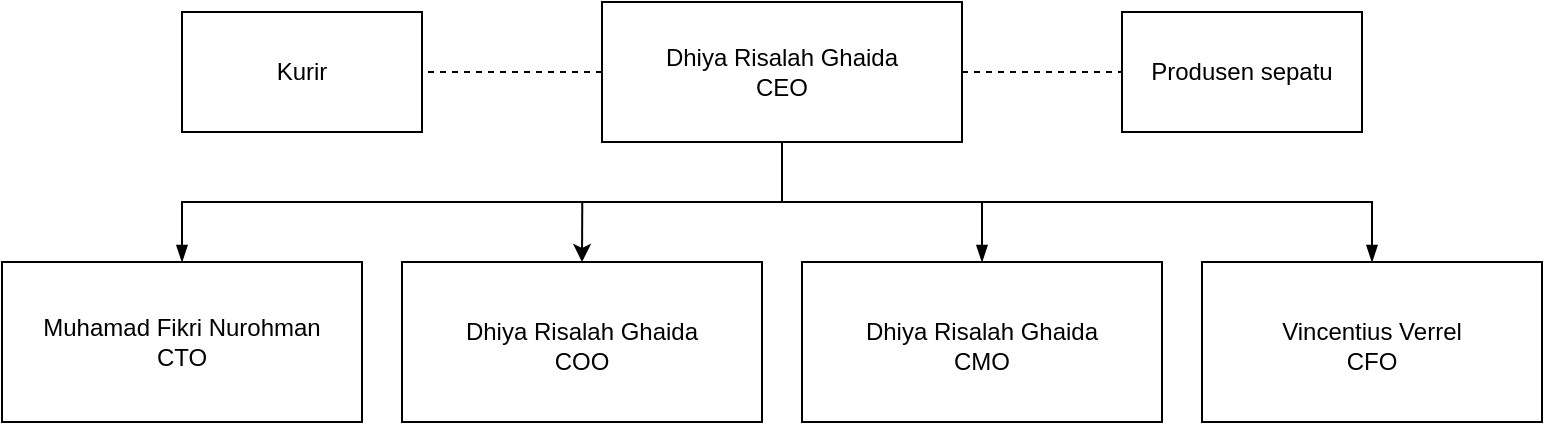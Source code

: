 <mxfile version="15.4.3" type="github">
  <diagram id="prtHgNgQTEPvFCAcTncT" name="Page-1">
    <mxGraphModel dx="834" dy="432" grid="1" gridSize="10" guides="1" tooltips="1" connect="1" arrows="1" fold="1" page="1" pageScale="1" pageWidth="827" pageHeight="1169" math="0" shadow="0">
      <root>
        <mxCell id="0" />
        <mxCell id="1" parent="0" />
        <mxCell id="SEZTkzzxNUXcuObo3p4H-1" style="edgeStyle=orthogonalEdgeStyle;rounded=0;orthogonalLoop=1;jettySize=auto;html=1;exitX=1;exitY=0.5;exitDx=0;exitDy=0;dashed=1;endArrow=none;endFill=0;" edge="1" parent="1" source="dNxyNK7c78bLwvsdeMH5-12">
          <mxGeometry relative="1" as="geometry">
            <mxPoint x="600.0" y="374.897" as="targetPoint" />
          </mxGeometry>
        </mxCell>
        <mxCell id="SEZTkzzxNUXcuObo3p4H-4" style="edgeStyle=orthogonalEdgeStyle;rounded=0;orthogonalLoop=1;jettySize=auto;html=1;exitX=0;exitY=0.5;exitDx=0;exitDy=0;dashed=1;endArrow=none;endFill=0;" edge="1" parent="1" source="dNxyNK7c78bLwvsdeMH5-12" target="SEZTkzzxNUXcuObo3p4H-6">
          <mxGeometry relative="1" as="geometry">
            <mxPoint x="230" y="374.897" as="targetPoint" />
          </mxGeometry>
        </mxCell>
        <UserObject label="" name="Tessa Miller" position="CFO" location="Office 1" email="me@example.com" placeholders="1" link="https://www.draw.io" id="dNxyNK7c78bLwvsdeMH5-12">
          <mxCell style="label;image=https://cdn3.iconfinder.com/data/icons/user-avatars-1/512/users-3-128.png;whiteSpace=wrap;html=1;rounded=0;glass=0;treeMoving=1;treeFolding=1;" parent="1" vertex="1">
            <mxGeometry x="320" y="340" width="180" height="70" as="geometry" />
          </mxCell>
        </UserObject>
        <mxCell id="dNxyNK7c78bLwvsdeMH5-13" value="" style="endArrow=blockThin;endFill=1;fontSize=11;edgeStyle=elbowEdgeStyle;elbow=vertical;rounded=0;" parent="1" source="dNxyNK7c78bLwvsdeMH5-12" target="dNxyNK7c78bLwvsdeMH5-14" edge="1">
          <mxGeometry relative="1" as="geometry" />
        </mxCell>
        <UserObject label="" name="Edward Morrison" position="Brand Manager" location="Office 2" email="me@example.com" placeholders="1" link="https://www.draw.io" id="dNxyNK7c78bLwvsdeMH5-14">
          <mxCell style="label;image=https://cdn3.iconfinder.com/data/icons/user-avatars-1/512/users-10-3-128.png;whiteSpace=wrap;html=1;rounded=0;glass=0;treeFolding=1;treeMoving=1;" parent="1" vertex="1">
            <mxGeometry x="20" y="470" width="180" height="80" as="geometry" />
          </mxCell>
        </UserObject>
        <mxCell id="dNxyNK7c78bLwvsdeMH5-15" value="" style="endArrow=blockThin;endFill=1;fontSize=11;edgeStyle=elbowEdgeStyle;elbow=vertical;rounded=0;" parent="1" source="dNxyNK7c78bLwvsdeMH5-12" target="dNxyNK7c78bLwvsdeMH5-16" edge="1">
          <mxGeometry relative="1" as="geometry" />
        </mxCell>
        <UserObject label="" name="Evan Valet" position="HR Director" location="Office 4" email="me@example.com" placeholders="1" link="https://www.draw.io" id="dNxyNK7c78bLwvsdeMH5-16">
          <mxCell style="label;image=https://cdn3.iconfinder.com/data/icons/user-avatars-1/512/users-9-2-128.png;whiteSpace=wrap;html=1;rounded=0;glass=0;treeFolding=1;treeMoving=1;" parent="1" vertex="1">
            <mxGeometry x="420" y="470" width="180" height="80" as="geometry" />
          </mxCell>
        </UserObject>
        <mxCell id="dNxyNK7c78bLwvsdeMH5-17" value="" style="endArrow=blockThin;endFill=1;fontSize=11;edgeStyle=elbowEdgeStyle;elbow=vertical;rounded=0;" parent="1" source="dNxyNK7c78bLwvsdeMH5-12" target="dNxyNK7c78bLwvsdeMH5-18" edge="1">
          <mxGeometry relative="1" as="geometry" />
        </mxCell>
        <UserObject label="" name="Alison Donovan" position="System Admin" location="Office 3" email="me@example.com" placeholders="1" link="https://www.draw.io" id="dNxyNK7c78bLwvsdeMH5-18">
          <mxCell style="label;image=https://cdn3.iconfinder.com/data/icons/user-avatars-1/512/users-2-128.png;whiteSpace=wrap;html=1;rounded=0;glass=0;" parent="1" vertex="1">
            <mxGeometry x="620" y="470" width="170" height="80" as="geometry" />
          </mxCell>
        </UserObject>
        <mxCell id="SEZTkzzxNUXcuObo3p4H-2" value="Produsen sepatu" style="rounded=0;whiteSpace=wrap;html=1;" vertex="1" parent="1">
          <mxGeometry x="580" y="345" width="120" height="60" as="geometry" />
        </mxCell>
        <mxCell id="SEZTkzzxNUXcuObo3p4H-6" value="Kurir" style="rounded=0;whiteSpace=wrap;html=1;" vertex="1" parent="1">
          <mxGeometry x="110" y="345" width="120" height="60" as="geometry" />
        </mxCell>
        <mxCell id="SEZTkzzxNUXcuObo3p4H-7" value="" style="whiteSpace=wrap;html=1;aspect=fixed;strokeColor=none;" vertex="1" parent="1">
          <mxGeometry x="80" y="492" width="40" height="40" as="geometry" />
        </mxCell>
        <mxCell id="SEZTkzzxNUXcuObo3p4H-14" value="" style="whiteSpace=wrap;html=1;aspect=fixed;strokeColor=none;" vertex="1" parent="1">
          <mxGeometry x="330" y="355" width="50" height="50" as="geometry" />
        </mxCell>
        <mxCell id="SEZTkzzxNUXcuObo3p4H-8" value="" style="whiteSpace=wrap;html=1;aspect=fixed;strokeColor=none;" vertex="1" parent="1">
          <mxGeometry x="630" y="492" width="40" height="40" as="geometry" />
        </mxCell>
        <mxCell id="SEZTkzzxNUXcuObo3p4H-12" value="Dhiya Risalah Ghaida&lt;br&gt;CEO" style="rounded=0;whiteSpace=wrap;html=1;fillColor=none;strokeColor=none;" vertex="1" parent="1">
          <mxGeometry x="325" y="345" width="170" height="60" as="geometry" />
        </mxCell>
        <mxCell id="SEZTkzzxNUXcuObo3p4H-13" value="" style="whiteSpace=wrap;html=1;aspect=fixed;strokeColor=none;" vertex="1" parent="1">
          <mxGeometry x="430" y="490" width="50" height="50" as="geometry" />
        </mxCell>
        <mxCell id="SEZTkzzxNUXcuObo3p4H-15" value="Dhiya Risalah Ghaida&lt;br&gt;CMO" style="rounded=0;whiteSpace=wrap;html=1;fillColor=none;strokeColor=none;" vertex="1" parent="1">
          <mxGeometry x="425" y="482" width="170" height="60" as="geometry" />
        </mxCell>
        <mxCell id="SEZTkzzxNUXcuObo3p4H-16" value="Vincentius Verrel&lt;br&gt;CFO" style="rounded=0;whiteSpace=wrap;html=1;fillColor=none;strokeColor=none;" vertex="1" parent="1">
          <mxGeometry x="620" y="482" width="170" height="60" as="geometry" />
        </mxCell>
        <mxCell id="SEZTkzzxNUXcuObo3p4H-17" value="Muhamad Fikri Nurohman&lt;br&gt;CTO" style="rounded=0;whiteSpace=wrap;html=1;fillColor=default;strokeColor=none;" vertex="1" parent="1">
          <mxGeometry x="25" y="480" width="170" height="60" as="geometry" />
        </mxCell>
        <mxCell id="SEZTkzzxNUXcuObo3p4H-21" style="edgeStyle=orthogonalEdgeStyle;rounded=0;orthogonalLoop=1;jettySize=auto;html=1;exitX=0.5;exitY=0;exitDx=0;exitDy=0;endArrow=none;endFill=0;startArrow=classic;startFill=1;" edge="1" parent="1" source="SEZTkzzxNUXcuObo3p4H-18">
          <mxGeometry relative="1" as="geometry">
            <mxPoint x="310.138" y="440.0" as="targetPoint" />
          </mxGeometry>
        </mxCell>
        <UserObject label="" name="Evan Valet" position="HR Director" location="Office 4" email="me@example.com" placeholders="1" link="https://www.draw.io" id="SEZTkzzxNUXcuObo3p4H-18">
          <mxCell style="label;image=https://cdn3.iconfinder.com/data/icons/user-avatars-1/512/users-9-2-128.png;whiteSpace=wrap;html=1;rounded=0;glass=0;treeFolding=1;treeMoving=1;" vertex="1" parent="1">
            <mxGeometry x="220" y="470" width="180" height="80" as="geometry" />
          </mxCell>
        </UserObject>
        <mxCell id="SEZTkzzxNUXcuObo3p4H-19" value="" style="whiteSpace=wrap;html=1;aspect=fixed;strokeColor=none;" vertex="1" parent="1">
          <mxGeometry x="230" y="490" width="50" height="50" as="geometry" />
        </mxCell>
        <mxCell id="SEZTkzzxNUXcuObo3p4H-20" value="Dhiya Risalah Ghaida&lt;br&gt;COO" style="rounded=0;whiteSpace=wrap;html=1;fillColor=none;strokeColor=none;" vertex="1" parent="1">
          <mxGeometry x="225" y="482" width="170" height="60" as="geometry" />
        </mxCell>
      </root>
    </mxGraphModel>
  </diagram>
</mxfile>
